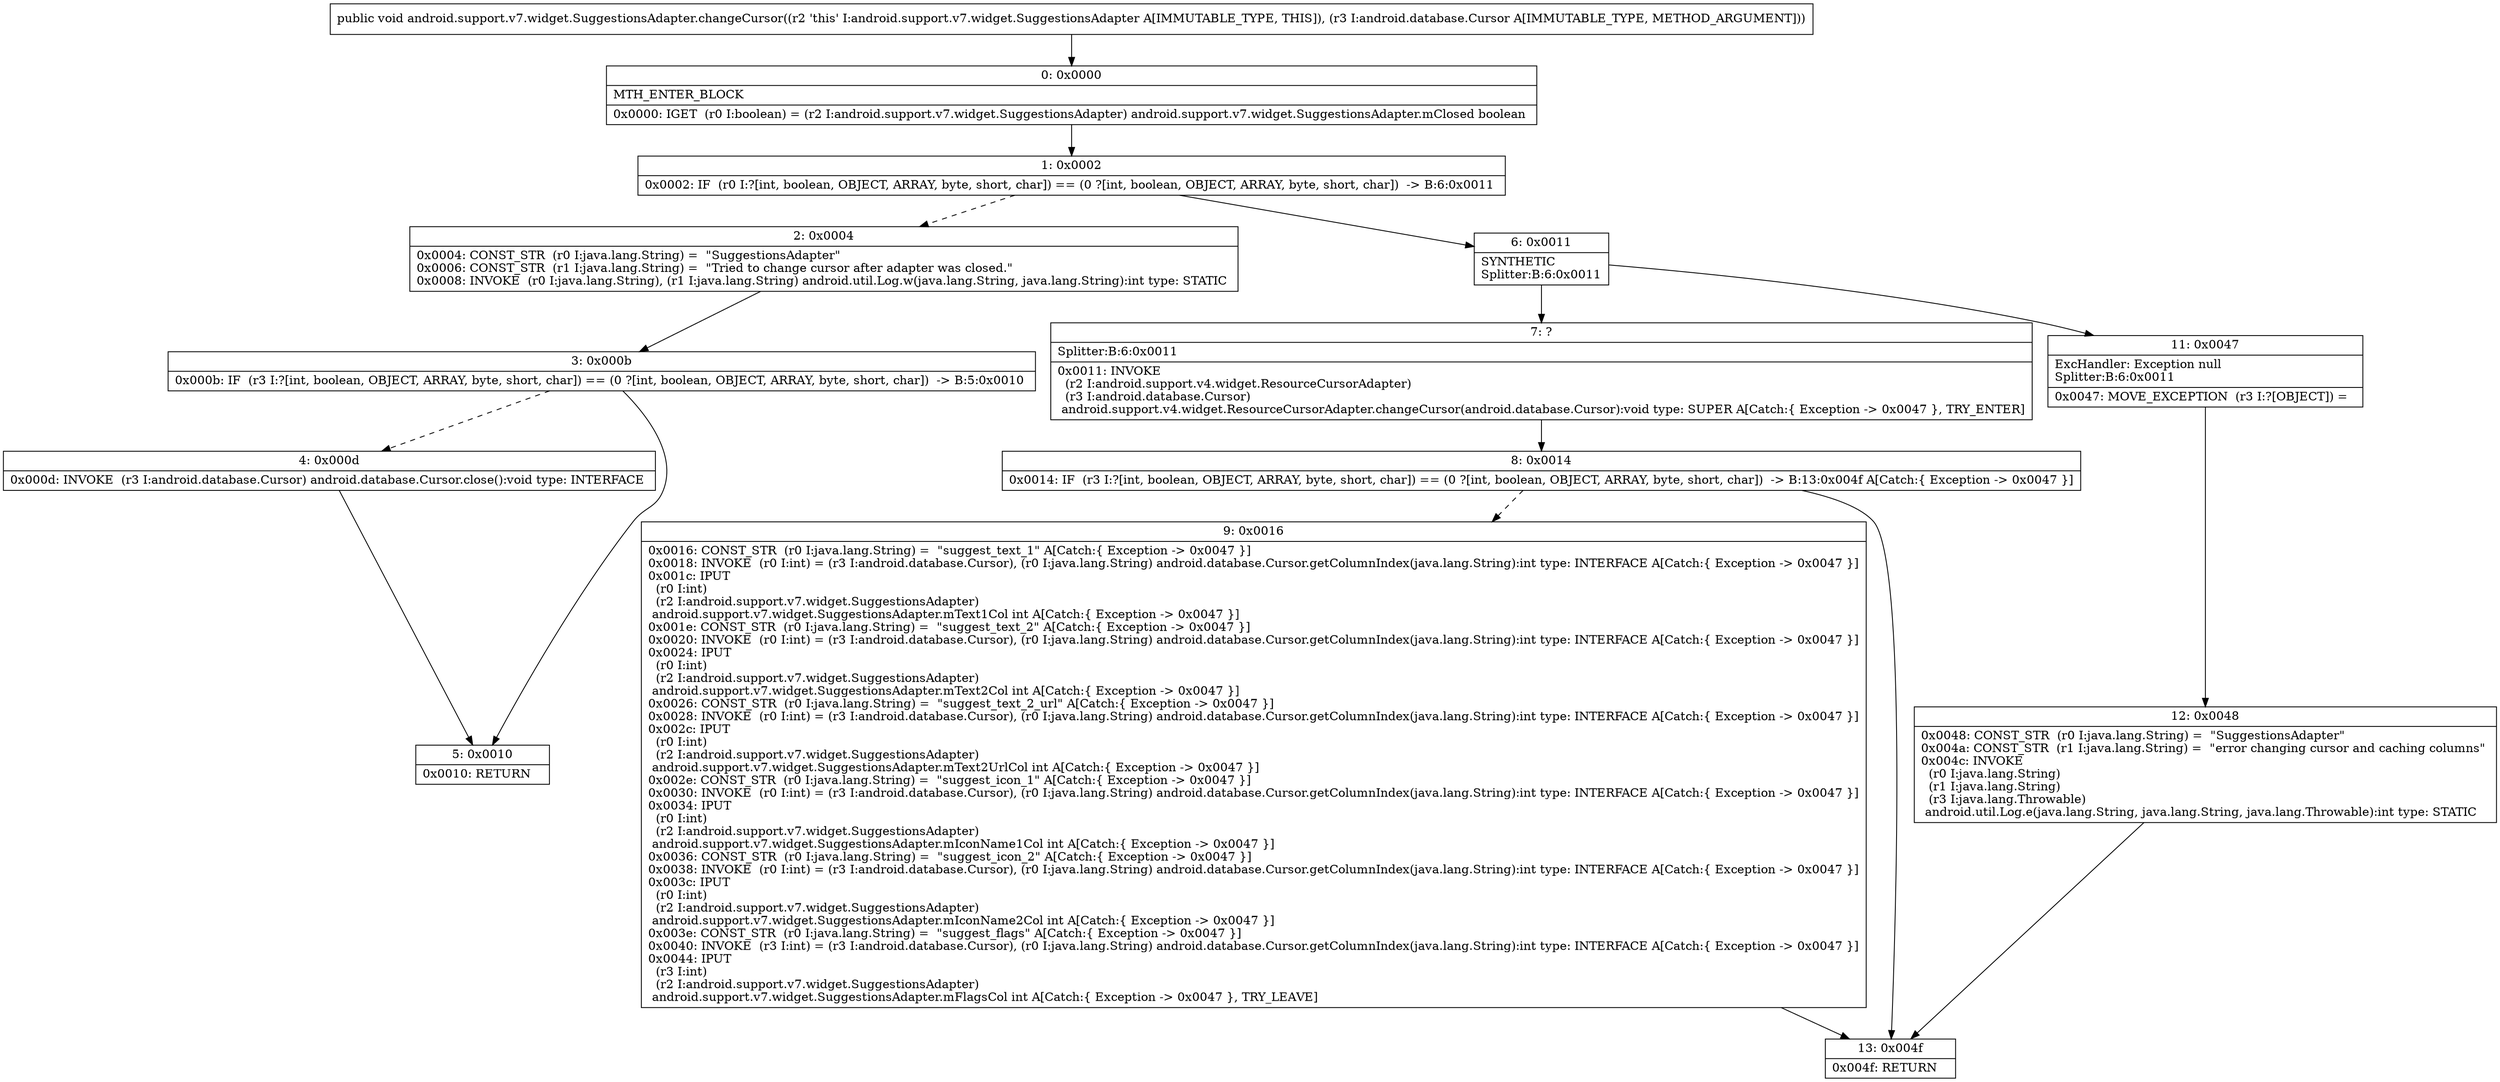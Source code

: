 digraph "CFG forandroid.support.v7.widget.SuggestionsAdapter.changeCursor(Landroid\/database\/Cursor;)V" {
Node_0 [shape=record,label="{0\:\ 0x0000|MTH_ENTER_BLOCK\l|0x0000: IGET  (r0 I:boolean) = (r2 I:android.support.v7.widget.SuggestionsAdapter) android.support.v7.widget.SuggestionsAdapter.mClosed boolean \l}"];
Node_1 [shape=record,label="{1\:\ 0x0002|0x0002: IF  (r0 I:?[int, boolean, OBJECT, ARRAY, byte, short, char]) == (0 ?[int, boolean, OBJECT, ARRAY, byte, short, char])  \-\> B:6:0x0011 \l}"];
Node_2 [shape=record,label="{2\:\ 0x0004|0x0004: CONST_STR  (r0 I:java.lang.String) =  \"SuggestionsAdapter\" \l0x0006: CONST_STR  (r1 I:java.lang.String) =  \"Tried to change cursor after adapter was closed.\" \l0x0008: INVOKE  (r0 I:java.lang.String), (r1 I:java.lang.String) android.util.Log.w(java.lang.String, java.lang.String):int type: STATIC \l}"];
Node_3 [shape=record,label="{3\:\ 0x000b|0x000b: IF  (r3 I:?[int, boolean, OBJECT, ARRAY, byte, short, char]) == (0 ?[int, boolean, OBJECT, ARRAY, byte, short, char])  \-\> B:5:0x0010 \l}"];
Node_4 [shape=record,label="{4\:\ 0x000d|0x000d: INVOKE  (r3 I:android.database.Cursor) android.database.Cursor.close():void type: INTERFACE \l}"];
Node_5 [shape=record,label="{5\:\ 0x0010|0x0010: RETURN   \l}"];
Node_6 [shape=record,label="{6\:\ 0x0011|SYNTHETIC\lSplitter:B:6:0x0011\l}"];
Node_7 [shape=record,label="{7\:\ ?|Splitter:B:6:0x0011\l|0x0011: INVOKE  \l  (r2 I:android.support.v4.widget.ResourceCursorAdapter)\l  (r3 I:android.database.Cursor)\l android.support.v4.widget.ResourceCursorAdapter.changeCursor(android.database.Cursor):void type: SUPER A[Catch:\{ Exception \-\> 0x0047 \}, TRY_ENTER]\l}"];
Node_8 [shape=record,label="{8\:\ 0x0014|0x0014: IF  (r3 I:?[int, boolean, OBJECT, ARRAY, byte, short, char]) == (0 ?[int, boolean, OBJECT, ARRAY, byte, short, char])  \-\> B:13:0x004f A[Catch:\{ Exception \-\> 0x0047 \}]\l}"];
Node_9 [shape=record,label="{9\:\ 0x0016|0x0016: CONST_STR  (r0 I:java.lang.String) =  \"suggest_text_1\" A[Catch:\{ Exception \-\> 0x0047 \}]\l0x0018: INVOKE  (r0 I:int) = (r3 I:android.database.Cursor), (r0 I:java.lang.String) android.database.Cursor.getColumnIndex(java.lang.String):int type: INTERFACE A[Catch:\{ Exception \-\> 0x0047 \}]\l0x001c: IPUT  \l  (r0 I:int)\l  (r2 I:android.support.v7.widget.SuggestionsAdapter)\l android.support.v7.widget.SuggestionsAdapter.mText1Col int A[Catch:\{ Exception \-\> 0x0047 \}]\l0x001e: CONST_STR  (r0 I:java.lang.String) =  \"suggest_text_2\" A[Catch:\{ Exception \-\> 0x0047 \}]\l0x0020: INVOKE  (r0 I:int) = (r3 I:android.database.Cursor), (r0 I:java.lang.String) android.database.Cursor.getColumnIndex(java.lang.String):int type: INTERFACE A[Catch:\{ Exception \-\> 0x0047 \}]\l0x0024: IPUT  \l  (r0 I:int)\l  (r2 I:android.support.v7.widget.SuggestionsAdapter)\l android.support.v7.widget.SuggestionsAdapter.mText2Col int A[Catch:\{ Exception \-\> 0x0047 \}]\l0x0026: CONST_STR  (r0 I:java.lang.String) =  \"suggest_text_2_url\" A[Catch:\{ Exception \-\> 0x0047 \}]\l0x0028: INVOKE  (r0 I:int) = (r3 I:android.database.Cursor), (r0 I:java.lang.String) android.database.Cursor.getColumnIndex(java.lang.String):int type: INTERFACE A[Catch:\{ Exception \-\> 0x0047 \}]\l0x002c: IPUT  \l  (r0 I:int)\l  (r2 I:android.support.v7.widget.SuggestionsAdapter)\l android.support.v7.widget.SuggestionsAdapter.mText2UrlCol int A[Catch:\{ Exception \-\> 0x0047 \}]\l0x002e: CONST_STR  (r0 I:java.lang.String) =  \"suggest_icon_1\" A[Catch:\{ Exception \-\> 0x0047 \}]\l0x0030: INVOKE  (r0 I:int) = (r3 I:android.database.Cursor), (r0 I:java.lang.String) android.database.Cursor.getColumnIndex(java.lang.String):int type: INTERFACE A[Catch:\{ Exception \-\> 0x0047 \}]\l0x0034: IPUT  \l  (r0 I:int)\l  (r2 I:android.support.v7.widget.SuggestionsAdapter)\l android.support.v7.widget.SuggestionsAdapter.mIconName1Col int A[Catch:\{ Exception \-\> 0x0047 \}]\l0x0036: CONST_STR  (r0 I:java.lang.String) =  \"suggest_icon_2\" A[Catch:\{ Exception \-\> 0x0047 \}]\l0x0038: INVOKE  (r0 I:int) = (r3 I:android.database.Cursor), (r0 I:java.lang.String) android.database.Cursor.getColumnIndex(java.lang.String):int type: INTERFACE A[Catch:\{ Exception \-\> 0x0047 \}]\l0x003c: IPUT  \l  (r0 I:int)\l  (r2 I:android.support.v7.widget.SuggestionsAdapter)\l android.support.v7.widget.SuggestionsAdapter.mIconName2Col int A[Catch:\{ Exception \-\> 0x0047 \}]\l0x003e: CONST_STR  (r0 I:java.lang.String) =  \"suggest_flags\" A[Catch:\{ Exception \-\> 0x0047 \}]\l0x0040: INVOKE  (r3 I:int) = (r3 I:android.database.Cursor), (r0 I:java.lang.String) android.database.Cursor.getColumnIndex(java.lang.String):int type: INTERFACE A[Catch:\{ Exception \-\> 0x0047 \}]\l0x0044: IPUT  \l  (r3 I:int)\l  (r2 I:android.support.v7.widget.SuggestionsAdapter)\l android.support.v7.widget.SuggestionsAdapter.mFlagsCol int A[Catch:\{ Exception \-\> 0x0047 \}, TRY_LEAVE]\l}"];
Node_11 [shape=record,label="{11\:\ 0x0047|ExcHandler: Exception null\lSplitter:B:6:0x0011\l|0x0047: MOVE_EXCEPTION  (r3 I:?[OBJECT]) =  \l}"];
Node_12 [shape=record,label="{12\:\ 0x0048|0x0048: CONST_STR  (r0 I:java.lang.String) =  \"SuggestionsAdapter\" \l0x004a: CONST_STR  (r1 I:java.lang.String) =  \"error changing cursor and caching columns\" \l0x004c: INVOKE  \l  (r0 I:java.lang.String)\l  (r1 I:java.lang.String)\l  (r3 I:java.lang.Throwable)\l android.util.Log.e(java.lang.String, java.lang.String, java.lang.Throwable):int type: STATIC \l}"];
Node_13 [shape=record,label="{13\:\ 0x004f|0x004f: RETURN   \l}"];
MethodNode[shape=record,label="{public void android.support.v7.widget.SuggestionsAdapter.changeCursor((r2 'this' I:android.support.v7.widget.SuggestionsAdapter A[IMMUTABLE_TYPE, THIS]), (r3 I:android.database.Cursor A[IMMUTABLE_TYPE, METHOD_ARGUMENT])) }"];
MethodNode -> Node_0;
Node_0 -> Node_1;
Node_1 -> Node_2[style=dashed];
Node_1 -> Node_6;
Node_2 -> Node_3;
Node_3 -> Node_4[style=dashed];
Node_3 -> Node_5;
Node_4 -> Node_5;
Node_6 -> Node_7;
Node_6 -> Node_11;
Node_7 -> Node_8;
Node_8 -> Node_9[style=dashed];
Node_8 -> Node_13;
Node_9 -> Node_13;
Node_11 -> Node_12;
Node_12 -> Node_13;
}

